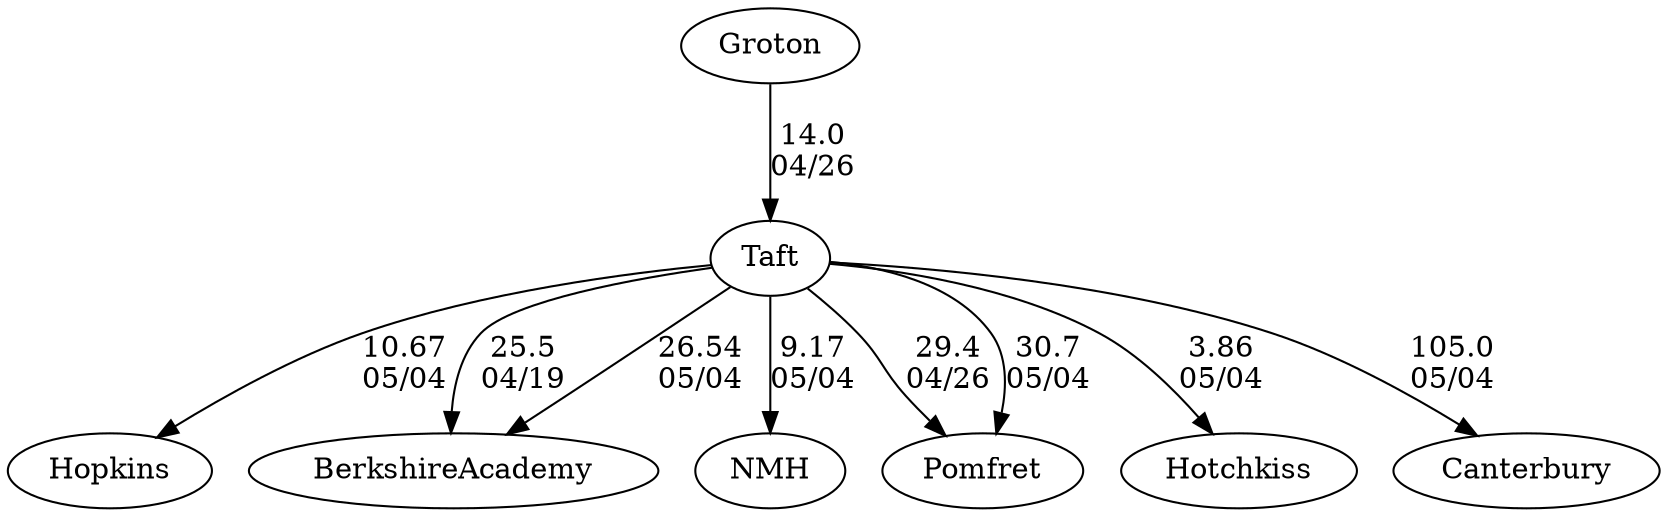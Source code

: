 digraph boys3foursTaft {Hopkins [URL="boys3foursTaftHopkins.html"];BerkshireAcademy [URL="boys3foursTaftBerkshireAcademy.html"];NMH [URL="boys3foursTaftNMH.html"];Pomfret [URL="boys3foursTaftPomfret.html"];Hotchkiss [URL="boys3foursTaftHotchkiss.html"];Taft [URL="boys3foursTaftTaft.html"];Canterbury [URL="boys3foursTaftCanterbury.html"];Groton [URL="boys3foursTaftGroton.html"];Taft -> BerkshireAcademy[label="25.5
04/19", weight="75", tooltip="NEIRA Boys & Girls Fours,Berkshire v. Choate & Taft			
Distance: 1500 M Conditions: Warm, partly cloudy. Steady tailwind ~8-12 mph throughout the afternoon; strongest in the latter 1000 M. Comments: In the G2 race, Berkshire stopped before the finish line and drifted across. Thanks to Choate and Taft for traveling to Camp Sloane for our annual early season tilt.
None", URL="https://www.row2k.com/results/resultspage.cfm?UID=9D6EF532608DCE0FFB64EAEAE8781272&cat=5", random="random"]; 
Groton -> Taft[label="14.0
04/26", weight="86", tooltip="NEIRA Boys Fours, Pomfret v. Dexter-Southfield, Groton, Taft			
Distance: 1500 Conditions: Tailwind (9-12mph) with occasional gusts. Good water for first 500-700 meters, increasing chop for second half of race. Overall, decent conditions. Comments: Alternated races with girls. Order of boys races: B2, B4, B3, B1, B5. 
Dexter-Southfield rowed their novice boat in the B5 race.
None", URL="https://www.row2k.com/results/resultspage.cfm?UID=3C973C60394C29BDB6CB3B01E88929E2&cat=1", random="random"]; 
Taft -> Pomfret[label="29.4
04/26", weight="71", tooltip="NEIRA Boys Fours, Pomfret v. Dexter-Southfield, Groton, Taft			
Distance: 1500 Conditions: Tailwind (9-12mph) with occasional gusts. Good water for first 500-700 meters, increasing chop for second half of race. Overall, decent conditions. Comments: Alternated races with girls. Order of boys races: B2, B4, B3, B1, B5. 
Dexter-Southfield rowed their novice boat in the B5 race.
None", URL="https://www.row2k.com/results/resultspage.cfm?UID=3C973C60394C29BDB6CB3B01E88929E2&cat=1", random="random"]; 
Taft -> Hotchkiss[label="3.86
05/04", weight="97", tooltip="Founder's Day Regatta			
", URL="", random="random"]; 
Taft -> NMH[label="9.17
05/04", weight="91", tooltip="Founder's Day Regatta			
", URL="", random="random"]; 
Taft -> BerkshireAcademy[label="26.54
05/04", weight="74", tooltip="Founder's Day Regatta			
", URL="", random="random"]; 
Taft -> Pomfret[label="30.7
05/04", weight="70", tooltip="Founder's Day Regatta			
", URL="", random="random"]; 
Taft -> Hopkins[label="10.67
05/04", weight="90", tooltip="Founder's Day Regatta			
", URL="", random="random"]; 
Taft -> Canterbury[label="105.0
05/04", weight="-5", tooltip="Founder's Day Regatta			
", URL="", random="random"]}